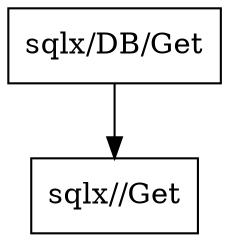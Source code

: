 digraph gph {
"sqlx/DB/Get" [label="sqlx/DB/Get", shape="box"];
"sqlx//Get" [label="sqlx//Get", shape="box"];"sqlx/DB/Get"->"sqlx//Get";
}